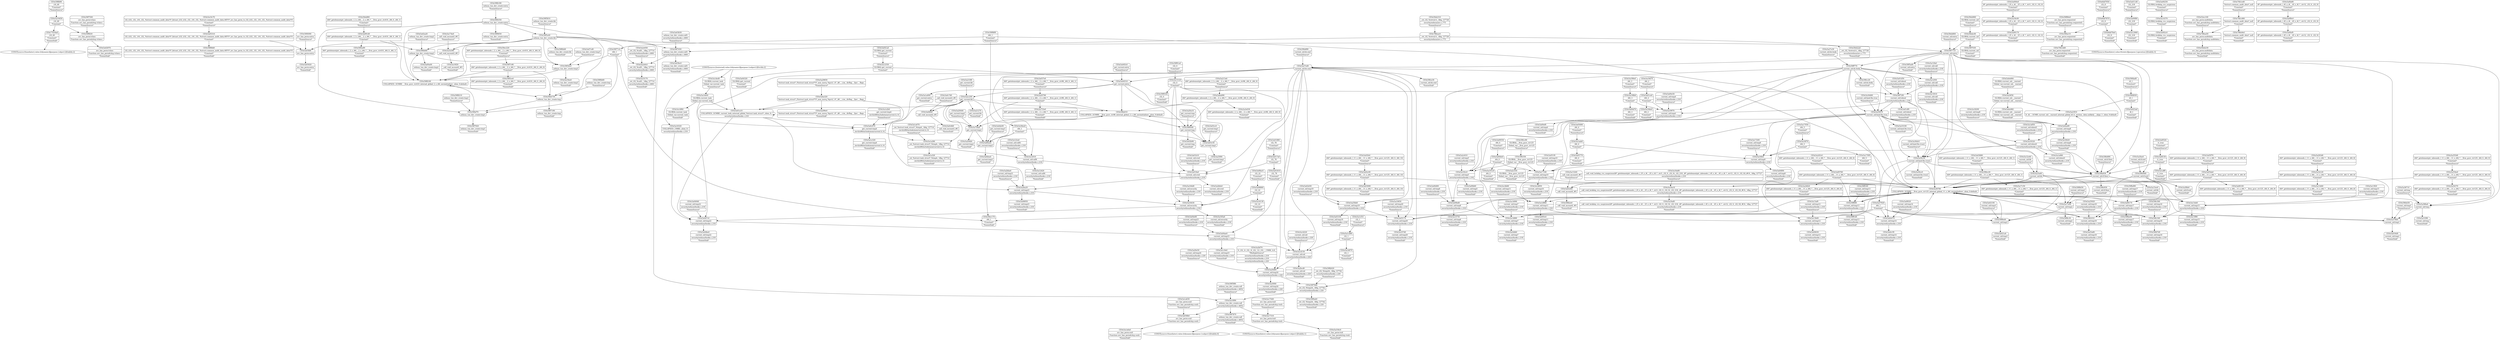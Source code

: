 digraph {
	CE0x5a02970 [shape=record,shape=Mrecord,label="{CE0x5a02970|avc_has_perm:tclass|Function::avc_has_perm&Arg::tclass::|*SummSink*}"]
	"CONST[source:0(mediator),value:2(dynamic)][purpose:{object}][SnkIdx:2]"
	CE0x59fd930 [shape=record,shape=Mrecord,label="{CE0x59fd930|i8_1|*Constant*}"]
	CE0x5a1a630 [shape=record,shape=Mrecord,label="{CE0x5a1a630|avc_has_perm:ssid|Function::avc_has_perm&Arg::ssid::|*SummSource*}"]
	CE0x5a12f30 [shape=record,shape=Mrecord,label="{CE0x5a12f30|current_sid:call|security/selinux/hooks.c,218}"]
	CE0x5a16a10 [shape=record,shape=Mrecord,label="{CE0x5a16a10|_call_void_lockdep_rcu_suspicious(i8*_getelementptr_inbounds_(_25_x_i8_,_25_x_i8_*_.str3,_i32_0,_i32_0),_i32_218,_i8*_getelementptr_inbounds_(_45_x_i8_,_45_x_i8_*_.str12,_i32_0,_i32_0))_#10,_!dbg_!27727|security/selinux/hooks.c,218}"]
	CE0x5a21270 [shape=record,shape=Mrecord,label="{CE0x5a21270|get_current:bb|*SummSink*}"]
	CE0x59fdd40 [shape=record,shape=Mrecord,label="{CE0x59fdd40|selinux_tun_dev_create:tmp2}"]
	CE0x5a13f20 [shape=record,shape=Mrecord,label="{CE0x5a13f20|current_sid:tmp15|security/selinux/hooks.c,218|*SummSource*}"]
	CE0x5a12550 [shape=record,shape=Mrecord,label="{CE0x5a12550|GLOBAL:get_current|*Constant*}"]
	CE0x5a13f90 [shape=record,shape=Mrecord,label="{CE0x5a13f90|current_sid:tmp15|security/selinux/hooks.c,218|*SummSink*}"]
	CE0x59f77c0 [shape=record,shape=Mrecord,label="{CE0x59f77c0|i64_1|*Constant*}"]
	CE0x5a14990 [shape=record,shape=Mrecord,label="{CE0x5a14990|current_sid:tmp7|security/selinux/hooks.c,218|*SummSource*}"]
	CE0x5a08860 [shape=record,shape=Mrecord,label="{CE0x5a08860|i32_22|*Constant*}"]
	CE0x5a17440 [shape=record,shape=Mrecord,label="{CE0x5a17440|avc_has_perm:tsid|Function::avc_has_perm&Arg::tsid::|*SummSource*}"]
	CE0x5a03fd0 [shape=record,shape=Mrecord,label="{CE0x5a03fd0|avc_has_perm:entry}"]
	CE0x59fe9d0 [shape=record,shape=Mrecord,label="{CE0x59fe9d0|current_sid:if.end}"]
	CE0x5a293d0 [shape=record,shape=Mrecord,label="{CE0x5a293d0|i64*_getelementptr_inbounds_(_11_x_i64_,_11_x_i64_*___llvm_gcov_ctr125,_i64_0,_i64_8)|*Constant*|*SummSource*}"]
	CE0x5a2fae0 [shape=record,shape=Mrecord,label="{CE0x5a2fae0|current_sid:if.end|*SummSource*}"]
	CE0x5a12fa0 [shape=record,shape=Mrecord,label="{CE0x5a12fa0|current_sid:call|security/selinux/hooks.c,218|*SummSource*}"]
	CE0x5a000e0 [shape=record,shape=Mrecord,label="{CE0x5a000e0|i8*_getelementptr_inbounds_(_25_x_i8_,_25_x_i8_*_.str3,_i32_0,_i32_0)|*Constant*|*SummSource*}"]
	CE0x5a034d0 [shape=record,shape=Mrecord,label="{CE0x5a034d0|current_sid:tmp1|*SummSink*}"]
	CE0x5a0c7d0 [shape=record,shape=Mrecord,label="{CE0x5a0c7d0|_call_void_mcount()_#3|*SummSource*}"]
	CE0x6dd7950 [shape=record,shape=Mrecord,label="{CE0x6dd7950|i32_8|*Constant*|*SummSource*}"]
	CE0x5a12e40 [shape=record,shape=Mrecord,label="{CE0x5a12e40|current_sid:bb|*SummSource*}"]
	CE0x5a17190 [shape=record,shape=Mrecord,label="{CE0x5a17190|current_sid:tmp10|security/selinux/hooks.c,218}"]
	CE0x5a2bcd0 [shape=record,shape=Mrecord,label="{CE0x5a2bcd0|current_sid:sid|security/selinux/hooks.c,220|*SummSink*}"]
	CE0x5a204b0 [shape=record,shape=Mrecord,label="{CE0x5a204b0|get_current:tmp2|*SummSink*}"]
	CE0x77b34a0 [shape=record,shape=Mrecord,label="{CE0x77b34a0|i16_49|*Constant*|*SummSink*}"]
	CE0x5a1cd90 [shape=record,shape=Mrecord,label="{CE0x5a1cd90|i32_1|*Constant*}"]
	CE0x5a005c0 [shape=record,shape=Mrecord,label="{CE0x5a005c0|current_sid:tmp11|security/selinux/hooks.c,218|*SummSink*}"]
	CE0x59ebc00 [shape=record,shape=Mrecord,label="{CE0x59ebc00|GLOBAL:current_sid|*Constant*}"]
	CE0x59fe890 [shape=record,shape=Mrecord,label="{CE0x59fe890|current_sid:if.then|*SummSource*}"]
	CE0x5a58ee0 [shape=record,shape=Mrecord,label="{CE0x5a58ee0|i64_1|*Constant*}"]
	CE0x5a20d60 [shape=record,shape=Mrecord,label="{CE0x5a20d60|current_sid:tmp24|security/selinux/hooks.c,220}"]
	CE0x5a213a0 [shape=record,shape=Mrecord,label="{CE0x5a213a0|i64*_getelementptr_inbounds_(_2_x_i64_,_2_x_i64_*___llvm_gcov_ctr98,_i64_0,_i64_0)|*Constant*|*SummSource*}"]
	CE0x5a2e930 [shape=record,shape=Mrecord,label="{CE0x5a2e930|_ret_i32_%call1,_!dbg_!27714|security/selinux/hooks.c,4661|*SummSource*}"]
	CE0x5a199e0 [shape=record,shape=Mrecord,label="{CE0x5a199e0|i64_3|*Constant*|*SummSource*}"]
	CE0x59ebf60 [shape=record,shape=Mrecord,label="{CE0x59ebf60|i64*_getelementptr_inbounds_(_2_x_i64_,_2_x_i64_*___llvm_gcov_ctr410,_i64_0,_i64_1)|*Constant*|*SummSource*}"]
	CE0x5a13120 [shape=record,shape=Mrecord,label="{CE0x5a13120|i32_0|*Constant*}"]
	CE0x59f7920 [shape=record,shape=Mrecord,label="{CE0x59f7920|selinux_tun_dev_create:tmp1|*SummSink*}"]
	CE0x59f8eb0 [shape=record,shape=Mrecord,label="{CE0x59f8eb0|current_sid:tmp3}"]
	CE0x59fa010 [shape=record,shape=Mrecord,label="{CE0x59fa010|COLLAPSED:_GCMRE___llvm_gcov_ctr98_internal_global_2_x_i64_zeroinitializer:_elem_0:default:}"]
	CE0x5a1df60 [shape=record,shape=Mrecord,label="{CE0x5a1df60|GLOBAL:current_task|Global_var:current_task|*SummSink*}"]
	CE0x5a00bd0 [shape=record,shape=Mrecord,label="{CE0x5a00bd0|current_sid:tmp6|security/selinux/hooks.c,218}"]
	CE0x59eb2a0 [shape=record,shape=Mrecord,label="{CE0x59eb2a0|_ret_i32_%retval.0,_!dbg_!27728|security/selinux/avc.c,775|*SummSink*}"]
	CE0x5a10450 [shape=record,shape=Mrecord,label="{CE0x5a10450|i16_49|*Constant*}"]
	CE0x59fdad0 [shape=record,shape=Mrecord,label="{CE0x59fdad0|i8_1|*Constant*|*SummSource*}"]
	CE0x5a05f70 [shape=record,shape=Mrecord,label="{CE0x5a05f70|i64*_getelementptr_inbounds_(_11_x_i64_,_11_x_i64_*___llvm_gcov_ctr125,_i64_0,_i64_9)|*Constant*|*SummSource*}"]
	CE0x5a1a850 [shape=record,shape=Mrecord,label="{CE0x5a1a850|current_sid:tobool1|security/selinux/hooks.c,218|*SummSource*}"]
	CE0x5a19ee0 [shape=record,shape=Mrecord,label="{CE0x5a19ee0|selinux_tun_dev_create:tmp3|*SummSink*}"]
	CE0x5a16430 [shape=record,shape=Mrecord,label="{CE0x5a16430|current_sid:security|security/selinux/hooks.c,218}"]
	CE0x5a15ee0 [shape=record,shape=Mrecord,label="{CE0x5a15ee0|current_sid:bb|*SummSink*}"]
	CE0x5a3e030 [shape=record,shape=Mrecord,label="{CE0x5a3e030|i64*_getelementptr_inbounds_(_2_x_i64_,_2_x_i64_*___llvm_gcov_ctr98,_i64_0,_i64_0)|*Constant*|*SummSink*}"]
	CE0x5a20440 [shape=record,shape=Mrecord,label="{CE0x5a20440|get_current:tmp2|*SummSource*}"]
	CE0x5a0df40 [shape=record,shape=Mrecord,label="{CE0x5a0df40|_call_void_mcount()_#3}"]
	CE0x59f5ad0 [shape=record,shape=Mrecord,label="{CE0x59f5ad0|current_sid:entry|*SummSink*}"]
	CE0x59fbe00 [shape=record,shape=Mrecord,label="{CE0x59fbe00|current_sid:tmp17|security/selinux/hooks.c,218|*SummSink*}"]
	CE0x5a04ae0 [shape=record,shape=Mrecord,label="{CE0x5a04ae0|current_sid:tmp23|security/selinux/hooks.c,218}"]
	CE0x59f7710 [shape=record,shape=Mrecord,label="{CE0x59f7710|current_sid:entry}"]
	CE0x5a20f40 [shape=record,shape=Mrecord,label="{CE0x5a20f40|current_sid:tmp24|security/selinux/hooks.c,220|*SummSink*}"]
	CE0x59ff770 [shape=record,shape=Mrecord,label="{CE0x59ff770|current_sid:do.body}"]
	CE0x5a25bb0 [shape=record,shape=Mrecord,label="{CE0x5a25bb0|current_sid:tmp19|security/selinux/hooks.c,218}"]
	CE0x59f5e40 [shape=record,shape=Mrecord,label="{CE0x59f5e40|selinux_tun_dev_create:bb}"]
	CE0x59f9320 [shape=record,shape=Mrecord,label="{CE0x59f9320|i32_0|*Constant*|*SummSink*}"]
	CE0x59f79d0 [shape=record,shape=Mrecord,label="{CE0x59f79d0|_ret_i32_%tmp24,_!dbg_!27742|security/selinux/hooks.c,220}"]
	CE0x5a1a320 [shape=record,shape=Mrecord,label="{CE0x5a1a320|_ret_%struct.task_struct*_%tmp4,_!dbg_!27714|./arch/x86/include/asm/current.h,14|*SummSink*}"]
	CE0x5a1a070 [shape=record,shape=Mrecord,label="{CE0x5a1a070|_ret_%struct.task_struct*_%tmp4,_!dbg_!27714|./arch/x86/include/asm/current.h,14|*SummSource*}"]
	CE0x5a17e00 [shape=record,shape=Mrecord,label="{CE0x5a17e00|current_sid:tmp2}"]
	CE0x5a49a20 [shape=record,shape=Mrecord,label="{CE0x5a49a20|get_current:tmp3}"]
	CE0x5a2c610 [shape=record,shape=Mrecord,label="{CE0x5a2c610|current_sid:tmp5|security/selinux/hooks.c,218|*SummSource*}"]
	CE0x5a25a80 [shape=record,shape=Mrecord,label="{CE0x5a25a80|current_sid:tmp18|security/selinux/hooks.c,218|*SummSink*}"]
	CE0x5a12960 [shape=record,shape=Mrecord,label="{CE0x5a12960|i32_218|*Constant*|*SummSink*}"]
	CE0x5a16fe0 [shape=record,shape=Mrecord,label="{CE0x5a16fe0|current_sid:tmp9|security/selinux/hooks.c,218}"]
	CE0x59fae10 [shape=record,shape=Mrecord,label="{CE0x59fae10|avc_has_perm:requested|Function::avc_has_perm&Arg::requested::}"]
	CE0x59fd7d0 [shape=record,shape=Mrecord,label="{CE0x59fd7d0|current_sid:tmp16|security/selinux/hooks.c,218|*SummSink*}"]
	CE0x5a03680 [shape=record,shape=Mrecord,label="{CE0x5a03680|i64*_getelementptr_inbounds_(_11_x_i64_,_11_x_i64_*___llvm_gcov_ctr125,_i64_0,_i64_1)|*Constant*|*SummSource*}"]
	CE0x5a0f320 [shape=record,shape=Mrecord,label="{CE0x5a0f320|i1_true|*Constant*|*SummSource*}"]
	CE0x5a08ac0 [shape=record,shape=Mrecord,label="{CE0x5a08ac0|i32_22|*Constant*|*SummSource*}"]
	CE0x5a2bba0 [shape=record,shape=Mrecord,label="{CE0x5a2bba0|current_sid:tmp21|security/selinux/hooks.c,218|*SummSource*}"]
	CE0x59ff0f0 [shape=record,shape=Mrecord,label="{CE0x59ff0f0|current_sid:tmp13|security/selinux/hooks.c,218}"]
	CE0x5a366a0 [shape=record,shape=Mrecord,label="{CE0x5a366a0|current_sid:tmp}"]
	CE0x5a1c9e0 [shape=record,shape=Mrecord,label="{CE0x5a1c9e0|current_sid:tmp23|security/selinux/hooks.c,218|*SummSink*}"]
	CE0x59feb50 [shape=record,shape=Mrecord,label="{CE0x59feb50|current_sid:tmp1|*SummSource*}"]
	CE0x5a24820 [shape=record,shape=Mrecord,label="{CE0x5a24820|i64*_getelementptr_inbounds_(_11_x_i64_,_11_x_i64_*___llvm_gcov_ctr125,_i64_0,_i64_6)|*Constant*|*SummSink*}"]
	CE0x5a02d30 [shape=record,shape=Mrecord,label="{CE0x5a02d30|current_sid:tmp19|security/selinux/hooks.c,218|*SummSource*}"]
	CE0x59fc560 [shape=record,shape=Mrecord,label="{CE0x59fc560|current_sid:tmp16|security/selinux/hooks.c,218|*SummSource*}"]
	CE0x5a354e0 [shape=record,shape=Mrecord,label="{CE0x5a354e0|i64*_getelementptr_inbounds_(_11_x_i64_,_11_x_i64_*___llvm_gcov_ctr125,_i64_0,_i64_0)|*Constant*}"]
	CE0x5a16af0 [shape=record,shape=Mrecord,label="{CE0x5a16af0|_call_void_lockdep_rcu_suspicious(i8*_getelementptr_inbounds_(_25_x_i8_,_25_x_i8_*_.str3,_i32_0,_i32_0),_i32_218,_i8*_getelementptr_inbounds_(_45_x_i8_,_45_x_i8_*_.str12,_i32_0,_i32_0))_#10,_!dbg_!27727|security/selinux/hooks.c,218|*SummSink*}"]
	CE0x5a198b0 [shape=record,shape=Mrecord,label="{CE0x5a198b0|i64_3|*Constant*}"]
	CE0x59ec170 [shape=record,shape=Mrecord,label="{CE0x59ec170|i64_1|*Constant*|*SummSink*}"]
	CE0x5a03170 [shape=record,shape=Mrecord,label="{CE0x5a03170|current_sid:tmp20|security/selinux/hooks.c,218}"]
	CE0x59f7500 [shape=record,shape=Mrecord,label="{CE0x59f7500|avc_has_perm:tclass|Function::avc_has_perm&Arg::tclass::|*SummSource*}"]
	CE0x5a10f90 [shape=record,shape=Mrecord,label="{CE0x5a10f90|selinux_tun_dev_create:call|security/selinux/hooks.c,4652}"]
	CE0x59f9c60 [shape=record,shape=Mrecord,label="{CE0x59f9c60|get_current:tmp}"]
	CE0x5a1e2b0 [shape=record,shape=Mrecord,label="{CE0x5a1e2b0|get_current:tmp4|./arch/x86/include/asm/current.h,14|*SummSource*}"]
	CE0x5a00a00 [shape=record,shape=Mrecord,label="{CE0x5a00a00|selinux_tun_dev_create:tmp2|*SummSink*}"]
	CE0x5a13010 [shape=record,shape=Mrecord,label="{CE0x5a13010|current_sid:call|security/selinux/hooks.c,218|*SummSink*}"]
	CE0x59fa930 [shape=record,shape=Mrecord,label="{CE0x59fa930|current_sid:if.then}"]
	CE0x5a03c50 [shape=record,shape=Mrecord,label="{CE0x5a03c50|get_current:tmp1}"]
	CE0x5a01d50 [shape=record,shape=Mrecord,label="{CE0x5a01d50|current_sid:tobool|security/selinux/hooks.c,218|*SummSource*}"]
	CE0x5a01880 [shape=record,shape=Mrecord,label="{CE0x5a01880|i32_78|*Constant*|*SummSource*}"]
	CE0x5a1d220 [shape=record,shape=Mrecord,label="{CE0x5a1d220|current_sid:sid|security/selinux/hooks.c,220|*SummSource*}"]
	CE0x5a23a40 [shape=record,shape=Mrecord,label="{CE0x5a23a40|current_sid:bb}"]
	CE0x6dd78e0 [shape=record,shape=Mrecord,label="{CE0x6dd78e0|i32_8|*Constant*|*SummSink*}"]
	CE0x5a00e50 [shape=record,shape=Mrecord,label="{CE0x5a00e50|current_sid:tmp4|security/selinux/hooks.c,218|*SummSource*}"]
	CE0x5a04510 [shape=record,shape=Mrecord,label="{CE0x5a04510|get_current:entry}"]
	CE0x5a192c0 [shape=record,shape=Mrecord,label="{CE0x5a192c0|current_sid:tmp5|security/selinux/hooks.c,218}"]
	CE0x5a6a690 [shape=record,shape=Mrecord,label="{CE0x5a6a690|i64*_getelementptr_inbounds_(_2_x_i64_,_2_x_i64_*___llvm_gcov_ctr98,_i64_0,_i64_0)|*Constant*}"]
	CE0x5a06170 [shape=record,shape=Mrecord,label="{CE0x5a06170|current_sid:tmp17|security/selinux/hooks.c,218}"]
	CE0x5a02fe0 [shape=record,shape=Mrecord,label="{CE0x5a02fe0|i64*_getelementptr_inbounds_(_11_x_i64_,_11_x_i64_*___llvm_gcov_ctr125,_i64_0,_i64_10)|*Constant*|*SummSource*}"]
	CE0x5a18200 [shape=record,shape=Mrecord,label="{CE0x5a18200|current_sid:tmp8|security/selinux/hooks.c,218|*SummSource*}"]
	CE0x5a24f30 [shape=record,shape=Mrecord,label="{CE0x5a24f30|GLOBAL:current_sid.__warned|Global_var:current_sid.__warned}"]
	CE0x5a0e800 [shape=record,shape=Mrecord,label="{CE0x5a0e800|GLOBAL:current_sid.__warned|Global_var:current_sid.__warned|*SummSource*}"]
	CE0x5a05920 [shape=record,shape=Mrecord,label="{CE0x5a05920|avc_has_perm:entry|*SummSink*}"]
	"CONST[source:0(mediator),value:0(static)][purpose:{operation}][SnkIdx:3]"
	CE0x5a16a80 [shape=record,shape=Mrecord,label="{CE0x5a16a80|_call_void_lockdep_rcu_suspicious(i8*_getelementptr_inbounds_(_25_x_i8_,_25_x_i8_*_.str3,_i32_0,_i32_0),_i32_218,_i8*_getelementptr_inbounds_(_45_x_i8_,_45_x_i8_*_.str12,_i32_0,_i32_0))_#10,_!dbg_!27727|security/selinux/hooks.c,218|*SummSource*}"]
	CE0x5a23f10 [shape=record,shape=Mrecord,label="{CE0x5a23f10|0:_i8,_:_GCMR_current_sid.__warned_internal_global_i8_0,_section_.data.unlikely_,_align_1:_elem_0:default:}"]
	CE0x59f6b60 [shape=record,shape=Mrecord,label="{CE0x59f6b60|selinux_tun_dev_create:tmp|*SummSource*}"]
	CE0x59f5f80 [shape=record,shape=Mrecord,label="{CE0x59f5f80|selinux_tun_dev_create:call|security/selinux/hooks.c,4652|*SummSource*}"]
	CE0x5a17050 [shape=record,shape=Mrecord,label="{CE0x5a17050|i64_5|*Constant*|*SummSource*}"]
	CE0x5a122a0 [shape=record,shape=Mrecord,label="{CE0x5a122a0|current_sid:call4|security/selinux/hooks.c,218|*SummSource*}"]
	CE0x5a04f00 [shape=record,shape=Mrecord,label="{CE0x5a04f00|current_sid:tmp9|security/selinux/hooks.c,218|*SummSink*}"]
	CE0x5a01ce0 [shape=record,shape=Mrecord,label="{CE0x5a01ce0|i64_2|*Constant*}"]
	CE0x5a037e0 [shape=record,shape=Mrecord,label="{CE0x5a037e0|i64*_getelementptr_inbounds_(_2_x_i64_,_2_x_i64_*___llvm_gcov_ctr98,_i64_0,_i64_1)|*Constant*|*SummSource*}"]
	CE0x5a1e320 [shape=record,shape=Mrecord,label="{CE0x5a1e320|get_current:tmp4|./arch/x86/include/asm/current.h,14|*SummSink*}"]
	CE0x5a04940 [shape=record,shape=Mrecord,label="{CE0x5a04940|current_sid:tmp22|security/selinux/hooks.c,218|*SummSource*}"]
	CE0x5a1aff0 [shape=record,shape=Mrecord,label="{CE0x5a1aff0|i1_true|*Constant*|*SummSink*}"]
	CE0x59fb180 [shape=record,shape=Mrecord,label="{CE0x59fb180|selinux_tun_dev_create:entry|*SummSource*}"]
	CE0x5a36780 [shape=record,shape=Mrecord,label="{CE0x5a36780|COLLAPSED:_GCMRE___llvm_gcov_ctr125_internal_global_11_x_i64_zeroinitializer:_elem_0:default:}"]
	"CONST[source:0(mediator),value:2(dynamic)][purpose:{object}][SnkIdx:1]"
	CE0x5a0f150 [shape=record,shape=Mrecord,label="{CE0x5a0f150|i1_true|*Constant*}"]
	CE0x59f8c30 [shape=record,shape=Mrecord,label="{CE0x59f8c30|current_sid:tmp2|*SummSink*}"]
	CE0x5a14370 [shape=record,shape=Mrecord,label="{CE0x5a14370|GLOBAL:lockdep_rcu_suspicious|*Constant*}"]
	CE0x5a002c0 [shape=record,shape=Mrecord,label="{CE0x5a002c0|GLOBAL:lockdep_rcu_suspicious|*Constant*|*SummSink*}"]
	CE0x5a00f80 [shape=record,shape=Mrecord,label="{CE0x5a00f80|i32_218|*Constant*}"]
	CE0x5a1d070 [shape=record,shape=Mrecord,label="{CE0x5a1d070|i32_1|*Constant*|*SummSink*}"]
	CE0x52ec100 [shape=record,shape=Mrecord,label="{CE0x52ec100|avc_has_perm:auditdata|Function::avc_has_perm&Arg::auditdata::|*SummSource*}"]
	CE0x5a058b0 [shape=record,shape=Mrecord,label="{CE0x5a058b0|avc_has_perm:ssid|Function::avc_has_perm&Arg::ssid::}"]
	CE0x5a05770 [shape=record,shape=Mrecord,label="{CE0x5a05770|i64_4|*Constant*|*SummSink*}"]
	CE0x5a1aab0 [shape=record,shape=Mrecord,label="{CE0x5a1aab0|i64_4|*Constant*}"]
	CE0x59f4350 [shape=record,shape=Mrecord,label="{CE0x59f4350|selinux_tun_dev_create:entry}"]
	CE0x5a1d850 [shape=record,shape=Mrecord,label="{CE0x5a1d850|current_sid:tmp10|security/selinux/hooks.c,218|*SummSink*}"]
	CE0x5a01a10 [shape=record,shape=Mrecord,label="{CE0x5a01a10|COLLAPSED:_GCMRE_current_task_external_global_%struct.task_struct*:_elem_0::|security/selinux/hooks.c,218}"]
	CE0x59f8210 [shape=record,shape=Mrecord,label="{CE0x59f8210|selinux_tun_dev_create:tmp1|*SummSource*}"]
	CE0x5a05da0 [shape=record,shape=Mrecord,label="{CE0x5a05da0|i64*_getelementptr_inbounds_(_11_x_i64_,_11_x_i64_*___llvm_gcov_ctr125,_i64_0,_i64_9)|*Constant*}"]
	CE0x5a14880 [shape=record,shape=Mrecord,label="{CE0x5a14880|current_sid:tmp7|security/selinux/hooks.c,218}"]
	CE0x5a00de0 [shape=record,shape=Mrecord,label="{CE0x5a00de0|i64_0|*Constant*}"]
	CE0x5a02a20 [shape=record,shape=Mrecord,label="{CE0x5a02a20|selinux_tun_dev_create:tmp2|*SummSource*}"]
	CE0x59f68d0 [shape=record,shape=Mrecord,label="{CE0x59f68d0|i32_(i32,_i32,_i16,_i32,_%struct.common_audit_data*)*_bitcast_(i32_(i32,_i32,_i16,_i32,_%struct.common_audit_data.495*)*_avc_has_perm_to_i32_(i32,_i32,_i16,_i32,_%struct.common_audit_data*)*)|*Constant*|*SummSink*}"]
	CE0x5a13240 [shape=record,shape=Mrecord,label="{CE0x5a13240|_call_void_mcount()_#3|*SummSource*}"]
	CE0x59fcc90 [shape=record,shape=Mrecord,label="{CE0x59fcc90|GLOBAL:__llvm_gcov_ctr125|Global_var:__llvm_gcov_ctr125|*SummSource*}"]
	CE0x5a210f0 [shape=record,shape=Mrecord,label="{CE0x5a210f0|get_current:bb|*SummSource*}"]
	CE0x59f8160 [shape=record,shape=Mrecord,label="{CE0x59f8160|COLLAPSED:_GCMRE___llvm_gcov_ctr410_internal_global_2_x_i64_zeroinitializer:_elem_0:default:}"]
	CE0x796eac0 [shape=record,shape=Mrecord,label="{CE0x796eac0|_ret_i32_%retval.0,_!dbg_!27728|security/selinux/avc.c,775}"]
	CE0x5a13af0 [shape=record,shape=Mrecord,label="{CE0x5a13af0|current_sid:tmp12|security/selinux/hooks.c,218|*SummSource*}"]
	CE0x5a191e0 [shape=record,shape=Mrecord,label="{CE0x5a191e0|i64_0|*Constant*|*SummSink*}"]
	CE0x5a33170 [shape=record,shape=Mrecord,label="{CE0x5a33170|_ret_i32_%call1,_!dbg_!27714|security/selinux/hooks.c,4661|*SummSink*}"]
	CE0x5a0de00 [shape=record,shape=Mrecord,label="{CE0x5a0de00|get_current:tmp3|*SummSource*}"]
	CE0x5a16130 [shape=record,shape=Mrecord,label="{CE0x5a16130|i32_22|*Constant*|*SummSink*}"]
	CE0x59fe930 [shape=record,shape=Mrecord,label="{CE0x59fe930|current_sid:if.then|*SummSink*}"]
	CE0x5a2c200 [shape=record,shape=Mrecord,label="{CE0x5a2c200|get_current:bb}"]
	CE0x59f7c90 [shape=record,shape=Mrecord,label="{CE0x59f7c90|i64*_getelementptr_inbounds_(_2_x_i64_,_2_x_i64_*___llvm_gcov_ctr410,_i64_0,_i64_0)|*Constant*}"]
	CE0x5a2b6e0 [shape=record,shape=Mrecord,label="{CE0x5a2b6e0|current_sid:cred|security/selinux/hooks.c,218|*SummSink*}"]
	CE0x5a0f9c0 [shape=record,shape=Mrecord,label="{CE0x5a0f9c0|i8*_getelementptr_inbounds_(_45_x_i8_,_45_x_i8_*_.str12,_i32_0,_i32_0)|*Constant*}"]
	CE0x5a35670 [shape=record,shape=Mrecord,label="{CE0x5a35670|current_sid:land.lhs.true}"]
	CE0x5a02260 [shape=record,shape=Mrecord,label="{CE0x5a02260|_call_void_mcount()_#3}"]
	CE0x70b1e40 [shape=record,shape=Mrecord,label="{CE0x70b1e40|%struct.common_audit_data*_null|*Constant*|*SummSource*}"]
	CE0x59ff1d0 [shape=record,shape=Mrecord,label="{CE0x59ff1d0|current_sid:tmp13|security/selinux/hooks.c,218|*SummSink*}"]
	CE0x70b1d60 [shape=record,shape=Mrecord,label="{CE0x70b1d60|%struct.common_audit_data*_null|*Constant*}"]
	CE0x5a1a980 [shape=record,shape=Mrecord,label="{CE0x5a1a980|current_sid:tobool1|security/selinux/hooks.c,218|*SummSink*}"]
	CE0x5a1db80 [shape=record,shape=Mrecord,label="{CE0x5a1db80|current_sid:tmp11|security/selinux/hooks.c,218|*SummSource*}"]
	CE0x5a25920 [shape=record,shape=Mrecord,label="{CE0x5a25920|current_sid:tmp18|security/selinux/hooks.c,218|*SummSource*}"]
	CE0x5a174e0 [shape=record,shape=Mrecord,label="{CE0x5a174e0|_call_void_mcount()_#3|*SummSource*}"]
	CE0x5a30cc0 [shape=record,shape=Mrecord,label="{CE0x5a30cc0|current_sid:land.lhs.true2|*SummSink*}"]
	CE0x5a2ba20 [shape=record,shape=Mrecord,label="{CE0x5a2ba20|current_sid:tmp21|security/selinux/hooks.c,218}"]
	CE0x59f2a90 [shape=record,shape=Mrecord,label="{CE0x59f2a90|i64*_getelementptr_inbounds_(_2_x_i64_,_2_x_i64_*___llvm_gcov_ctr410,_i64_0,_i64_1)|*Constant*|*SummSink*}"]
	CE0x5a1de00 [shape=record,shape=Mrecord,label="{CE0x5a1de00|GLOBAL:current_task|Global_var:current_task}"]
	CE0x5a10f20 [shape=record,shape=Mrecord,label="{CE0x5a10f20|_call_void_mcount()_#3|*SummSink*}"]
	CE0x5a17c50 [shape=record,shape=Mrecord,label="{CE0x5a17c50|i64*_getelementptr_inbounds_(_11_x_i64_,_11_x_i64_*___llvm_gcov_ctr125,_i64_0,_i64_1)|*Constant*|*SummSink*}"]
	CE0x5a33100 [shape=record,shape=Mrecord,label="{CE0x5a33100|current_sid:land.lhs.true|*SummSink*}"]
	CE0x5a1cf10 [shape=record,shape=Mrecord,label="{CE0x5a1cf10|i32_1|*Constant*|*SummSource*}"]
	CE0x59f88f0 [shape=record,shape=Mrecord,label="{CE0x59f88f0|i64_1|*Constant*|*SummSource*}"]
	CE0x5a18c00 [shape=record,shape=Mrecord,label="{CE0x5a18c00|i8*_getelementptr_inbounds_(_25_x_i8_,_25_x_i8_*_.str3,_i32_0,_i32_0)|*Constant*}"]
	CE0x5a34370 [shape=record,shape=Mrecord,label="{CE0x5a34370|i64*_getelementptr_inbounds_(_11_x_i64_,_11_x_i64_*___llvm_gcov_ctr125,_i64_0,_i64_0)|*Constant*|*SummSink*}"]
	CE0x5a25f00 [shape=record,shape=Mrecord,label="{CE0x5a25f00|get_current:tmp1|*SummSink*}"]
	CE0x5a14750 [shape=record,shape=Mrecord,label="{CE0x5a14750|current_sid:tmp6|security/selinux/hooks.c,218|*SummSink*}"]
	CE0x5a24db0 [shape=record,shape=Mrecord,label="{CE0x5a24db0|current_sid:tmp7|security/selinux/hooks.c,218|*SummSink*}"]
	CE0x5a0fa80 [shape=record,shape=Mrecord,label="{CE0x5a0fa80|i8*_getelementptr_inbounds_(_45_x_i8_,_45_x_i8_*_.str12,_i32_0,_i32_0)|*Constant*|*SummSource*}"]
	CE0x5a00b60 [shape=record,shape=Mrecord,label="{CE0x5a00b60|current_sid:tmp5|security/selinux/hooks.c,218|*SummSink*}"]
	CE0x5a07cd0 [shape=record,shape=Mrecord,label="{CE0x5a07cd0|selinux_tun_dev_create:tmp3|*SummSource*}"]
	CE0x5a1a6a0 [shape=record,shape=Mrecord,label="{CE0x5a1a6a0|avc_has_perm:ssid|Function::avc_has_perm&Arg::ssid::|*SummSink*}"]
	CE0x5a19de0 [shape=record,shape=Mrecord,label="{CE0x5a19de0|i64_2|*Constant*|*SummSink*}"]
	CE0x5a03cc0 [shape=record,shape=Mrecord,label="{CE0x5a03cc0|get_current:tmp1|*SummSource*}"]
	CE0x5a02b90 [shape=record,shape=Mrecord,label="{CE0x5a02b90|get_current:tmp|*SummSink*}"]
	CE0x5a30c50 [shape=record,shape=Mrecord,label="{CE0x5a30c50|current_sid:land.lhs.true2}"]
	CE0x70b1dd0 [shape=record,shape=Mrecord,label="{CE0x70b1dd0|avc_has_perm:requested|Function::avc_has_perm&Arg::requested::|*SummSink*}"]
	CE0x5a1d980 [shape=record,shape=Mrecord,label="{CE0x5a1d980|current_sid:tmp11|security/selinux/hooks.c,218}"]
	CE0x5a165a0 [shape=record,shape=Mrecord,label="{CE0x5a165a0|current_sid:security|security/selinux/hooks.c,218|*SummSink*}"]
	CE0x5a2fbb0 [shape=record,shape=Mrecord,label="{CE0x5a2fbb0|current_sid:if.end|*SummSink*}"]
	CE0x5a00ef0 [shape=record,shape=Mrecord,label="{CE0x5a00ef0|current_sid:tmp4|security/selinux/hooks.c,218|*SummSink*}"]
	CE0x5a1d150 [shape=record,shape=Mrecord,label="{CE0x5a1d150|current_sid:sid|security/selinux/hooks.c,220}"]
	CE0x5a29650 [shape=record,shape=Mrecord,label="{CE0x5a29650|%struct.task_struct*_(%struct.task_struct**)*_asm_movq_%gs:$_1:P_,$0_,_r,im,_dirflag_,_fpsr_,_flags_|*SummSource*}"]
	CE0x5a0c8d0 [shape=record,shape=Mrecord,label="{CE0x5a0c8d0|_call_void_mcount()_#3|*SummSink*}"]
	CE0x5a164d0 [shape=record,shape=Mrecord,label="{CE0x5a164d0|current_sid:security|security/selinux/hooks.c,218|*SummSource*}"]
	CE0x59f7870 [shape=record,shape=Mrecord,label="{CE0x59f7870|selinux_tun_dev_create:call|security/selinux/hooks.c,4652|*SummSink*}"]
	CE0x59f5810 [shape=record,shape=Mrecord,label="{CE0x59f5810|selinux_tun_dev_create:bb|*SummSource*}"]
	CE0x5a03b50 [shape=record,shape=Mrecord,label="{CE0x5a03b50|selinux_tun_dev_create:call1|security/selinux/hooks.c,4661|*SummSource*}"]
	CE0x5a03100 [shape=record,shape=Mrecord,label="{CE0x5a03100|current_sid:tmp19|security/selinux/hooks.c,218|*SummSink*}"]
	CE0x59f7190 [shape=record,shape=Mrecord,label="{CE0x59f7190|selinux_tun_dev_create:tmp|*SummSink*}"]
	CE0x5a023a0 [shape=record,shape=Mrecord,label="{CE0x5a023a0|i8_1|*Constant*|*SummSink*}"]
	CE0x59fcf30 [shape=record,shape=Mrecord,label="{CE0x59fcf30|GLOBAL:__llvm_gcov_ctr125|Global_var:__llvm_gcov_ctr125}"]
	CE0x5a09550 [shape=record,shape=Mrecord,label="{CE0x5a09550|i64_0|*Constant*|*SummSource*}"]
	CE0x5a19d70 [shape=record,shape=Mrecord,label="{CE0x5a19d70|i64_2|*Constant*|*SummSource*}"]
	CE0x5a754a0 [shape=record,shape=Mrecord,label="{CE0x5a754a0|get_current:tmp2}"]
	CE0x59eb230 [shape=record,shape=Mrecord,label="{CE0x59eb230|avc_has_perm:auditdata|Function::avc_has_perm&Arg::auditdata::|*SummSink*}"]
	CE0x5a00d00 [shape=record,shape=Mrecord,label="{CE0x5a00d00|current_sid:tmp6|security/selinux/hooks.c,218|*SummSource*}"]
	CE0x5a753e0 [shape=record,shape=Mrecord,label="{CE0x5a753e0|i64*_getelementptr_inbounds_(_2_x_i64_,_2_x_i64_*___llvm_gcov_ctr98,_i64_0,_i64_1)|*Constant*|*SummSink*}"]
	CE0x5a02100 [shape=record,shape=Mrecord,label="{CE0x5a02100|current_sid:tmp3|*SummSource*}"]
	CE0x5a13eb0 [shape=record,shape=Mrecord,label="{CE0x5a13eb0|current_sid:tmp15|security/selinux/hooks.c,218}"]
	CE0x5a27e30 [shape=record,shape=Mrecord,label="{CE0x5a27e30|current_sid:do.body|*SummSource*}"]
	CE0x59fc340 [shape=record,shape=Mrecord,label="{CE0x59fc340|current_sid:tmp16|security/selinux/hooks.c,218}"]
	CE0x5a12010 [shape=record,shape=Mrecord,label="{CE0x5a12010|current_sid:call4|security/selinux/hooks.c,218}"]
	CE0x5a1b390 [shape=record,shape=Mrecord,label="{CE0x5a1b390|_call_void_mcount()_#3}"]
	CE0x5a12420 [shape=record,shape=Mrecord,label="{CE0x5a12420|current_sid:call4|security/selinux/hooks.c,218|*SummSink*}"]
	CE0x5a104c0 [shape=record,shape=Mrecord,label="{CE0x5a104c0|avc_has_perm:tsid|Function::avc_has_perm&Arg::tsid::|*SummSink*}"]
	CE0x59fb2e0 [shape=record,shape=Mrecord,label="{CE0x59fb2e0|_call_void_mcount()_#3|*SummSink*}"]
	CE0x5a19970 [shape=record,shape=Mrecord,label="{CE0x5a19970|current_sid:tmp4|security/selinux/hooks.c,218}"]
	CE0x5a2e8c0 [shape=record,shape=Mrecord,label="{CE0x5a2e8c0|_ret_i32_%call1,_!dbg_!27714|security/selinux/hooks.c,4661}"]
	CE0x59f91a0 [shape=record,shape=Mrecord,label="{CE0x59f91a0|i32_0|*Constant*|*SummSource*}"]
	CE0x5a13b60 [shape=record,shape=Mrecord,label="{CE0x5a13b60|current_sid:tmp12|security/selinux/hooks.c,218}"]
	CE0x5a1a000 [shape=record,shape=Mrecord,label="{CE0x5a1a000|get_current:entry|*SummSink*}"]
	CE0x5a20790 [shape=record,shape=Mrecord,label="{CE0x5a20790|i64*_getelementptr_inbounds_(_2_x_i64_,_2_x_i64_*___llvm_gcov_ctr98,_i64_0,_i64_1)|*Constant*}"]
	CE0x5a4a320 [shape=record,shape=Mrecord,label="{CE0x5a4a320|%struct.task_struct*_(%struct.task_struct**)*_asm_movq_%gs:$_1:P_,$0_,_r,im,_dirflag_,_fpsr_,_flags_}"]
	CE0x5a01df0 [shape=record,shape=Mrecord,label="{CE0x5a01df0|current_sid:tobool|security/selinux/hooks.c,218|*SummSink*}"]
	CE0x5a0f020 [shape=record,shape=Mrecord,label="{CE0x5a0f020|current_sid:tmp14|security/selinux/hooks.c,218|*SummSource*}"]
	CE0x59f86e0 [shape=record,shape=Mrecord,label="{CE0x59f86e0|avc_has_perm:requested|Function::avc_has_perm&Arg::requested::|*SummSource*}"]
	CE0x5a18320 [shape=record,shape=Mrecord,label="{CE0x5a18320|current_sid:tobool1|security/selinux/hooks.c,218}"]
	CE0x59fce30 [shape=record,shape=Mrecord,label="{CE0x59fce30|current_sid:do.end|*SummSink*}"]
	CE0x5a0ea90 [shape=record,shape=Mrecord,label="{CE0x5a0ea90|current_sid:tmp8|security/selinux/hooks.c,218}"]
	CE0x59f72f0 [shape=record,shape=Mrecord,label="{CE0x59f72f0|current_sid:tobool|security/selinux/hooks.c,218}"]
	CE0x5a01810 [shape=record,shape=Mrecord,label="{CE0x5a01810|i32_78|*Constant*|*SummSink*}"]
	CE0x59eb960 [shape=record,shape=Mrecord,label="{CE0x59eb960|GLOBAL:current_sid|*Constant*|*SummSource*}"]
	CE0x796ea50 [shape=record,shape=Mrecord,label="{CE0x796ea50|avc_has_perm:auditdata|Function::avc_has_perm&Arg::auditdata::}"]
	CE0x5a08950 [shape=record,shape=Mrecord,label="{CE0x5a08950|current_sid:tmp21|security/selinux/hooks.c,218|*SummSink*}"]
	CE0x59f7030 [shape=record,shape=Mrecord,label="{CE0x59f7030|GLOBAL:current_sid|*Constant*|*SummSink*}"]
	CE0x59f6650 [shape=record,shape=Mrecord,label="{CE0x59f6650|selinux_tun_dev_create:entry|*SummSink*}"]
	CE0x5a0e1f0 [shape=record,shape=Mrecord,label="{CE0x5a0e1f0|current_sid:tmp14|security/selinux/hooks.c,218|*SummSink*}"]
	CE0x5a2bf70 [shape=record,shape=Mrecord,label="{CE0x5a2bf70|0:_i32,_4:_i32,_8:_i32,_12:_i32,_:_CMRE_4,8_|*MultipleSource*|security/selinux/hooks.c,218|security/selinux/hooks.c,218|security/selinux/hooks.c,220}"]
	CE0x5a0dea0 [shape=record,shape=Mrecord,label="{CE0x5a0dea0|get_current:tmp3|*SummSink*}"]
	CE0x5a021a0 [shape=record,shape=Mrecord,label="{CE0x5a021a0|current_sid:tmp3|*SummSink*}"]
	CE0x5a1ded0 [shape=record,shape=Mrecord,label="{CE0x5a1ded0|GLOBAL:current_task|Global_var:current_task|*SummSource*}"]
	CE0x5a34460 [shape=record,shape=Mrecord,label="{CE0x5a34460|current_sid:land.lhs.true|*SummSource*}"]
	CE0x5a37920 [shape=record,shape=Mrecord,label="{CE0x5a37920|i64_1|*Constant*}"]
	CE0x5a16f70 [shape=record,shape=Mrecord,label="{CE0x5a16f70|i64_5|*Constant*}"]
	CE0x5a378b0 [shape=record,shape=Mrecord,label="{CE0x5a378b0|current_sid:tmp1}"]
	CE0x59eb800 [shape=record,shape=Mrecord,label="{CE0x59eb800|current_sid:entry|*SummSource*}"]
	CE0x5a17310 [shape=record,shape=Mrecord,label="{CE0x5a17310|avc_has_perm:tsid|Function::avc_has_perm&Arg::tsid::}"]
	CE0x59f8d30 [shape=record,shape=Mrecord,label="{CE0x59f8d30|current_sid:tmp2|*SummSource*}"]
	CE0x59f4090 [shape=record,shape=Mrecord,label="{CE0x59f4090|avc_has_perm:entry|*SummSource*}"]
	CE0x59fbd90 [shape=record,shape=Mrecord,label="{CE0x59fbd90|current_sid:tmp17|security/selinux/hooks.c,218|*SummSource*}"]
	CE0x5a00760 [shape=record,shape=Mrecord,label="{CE0x5a00760|i64*_getelementptr_inbounds_(_11_x_i64_,_11_x_i64_*___llvm_gcov_ctr125,_i64_0,_i64_6)|*Constant*}"]
	CE0x5a06100 [shape=record,shape=Mrecord,label="{CE0x5a06100|i64*_getelementptr_inbounds_(_11_x_i64_,_11_x_i64_*___llvm_gcov_ctr125,_i64_0,_i64_9)|*Constant*|*SummSink*}"]
	CE0x5a355d0 [shape=record,shape=Mrecord,label="{CE0x5a355d0|i64*_getelementptr_inbounds_(_11_x_i64_,_11_x_i64_*___llvm_gcov_ctr125,_i64_0,_i64_0)|*Constant*|*SummSource*}"]
	CE0x5a1b120 [shape=record,shape=Mrecord,label="{CE0x5a1b120|i64*_getelementptr_inbounds_(_11_x_i64_,_11_x_i64_*___llvm_gcov_ctr125,_i64_0,_i64_8)|*Constant*}"]
	CE0x5a27ed0 [shape=record,shape=Mrecord,label="{CE0x5a27ed0|current_sid:do.end}"]
	"CONST[source:2(external),value:2(dynamic)][purpose:{subject}][SrcIdx:2]"
	CE0x5a00d70 [shape=record,shape=Mrecord,label="{CE0x5a00d70|i64_3|*Constant*|*SummSink*}"]
	CE0x5a019a0 [shape=record,shape=Mrecord,label="{CE0x5a019a0|current_sid:cred|security/selinux/hooks.c,218}"]
	CE0x59eb750 [shape=record,shape=Mrecord,label="{CE0x59eb750|selinux_tun_dev_create:tmp}"]
	CE0x59fc010 [shape=record,shape=Mrecord,label="{CE0x59fc010|current_sid:tmp18|security/selinux/hooks.c,218}"]
	CE0x5a01b10 [shape=record,shape=Mrecord,label="{CE0x5a01b10|current_sid:cred|security/selinux/hooks.c,218|*SummSource*}"]
	CE0x5a045c0 [shape=record,shape=Mrecord,label="{CE0x5a045c0|get_current:entry|*SummSource*}"]
	CE0x5a051f0 [shape=record,shape=Mrecord,label="{CE0x5a051f0|current_sid:tmp10|security/selinux/hooks.c,218|*SummSource*}"]
	CE0x5a0e960 [shape=record,shape=Mrecord,label="{CE0x5a0e960|GLOBAL:current_sid.__warned|Global_var:current_sid.__warned|*SummSink*}"]
	CE0x5a245c0 [shape=record,shape=Mrecord,label="{CE0x5a245c0|i64*_getelementptr_inbounds_(_11_x_i64_,_11_x_i64_*___llvm_gcov_ctr125,_i64_0,_i64_6)|*Constant*|*SummSource*}"]
	CE0x5a10c70 [shape=record,shape=Mrecord,label="{CE0x5a10c70|i32_(i32,_i32,_i16,_i32,_%struct.common_audit_data*)*_bitcast_(i32_(i32,_i32,_i16,_i32,_%struct.common_audit_data.495*)*_avc_has_perm_to_i32_(i32,_i32,_i16,_i32,_%struct.common_audit_data*)*)|*Constant*|*SummSource*}"]
	CE0x5a10650 [shape=record,shape=Mrecord,label="{CE0x5a10650|current_sid:tmp20|security/selinux/hooks.c,218|*SummSource*}"]
	CE0x59f84d0 [shape=record,shape=Mrecord,label="{CE0x59f84d0|selinux_tun_dev_create:bb|*SummSink*}"]
	CE0x5a091d0 [shape=record,shape=Mrecord,label="{CE0x5a091d0|i64*_getelementptr_inbounds_(_2_x_i64_,_2_x_i64_*___llvm_gcov_ctr410,_i64_0,_i64_1)|*Constant*}"]
	CE0x5a05310 [shape=record,shape=Mrecord,label="{CE0x5a05310|i32_(i32,_i32,_i16,_i32,_%struct.common_audit_data*)*_bitcast_(i32_(i32,_i32,_i16,_i32,_%struct.common_audit_data.495*)*_avc_has_perm_to_i32_(i32,_i32,_i16,_i32,_%struct.common_audit_data*)*)|*Constant*}"]
	CE0x5a2c550 [shape=record,shape=Mrecord,label="{CE0x5a2c550|GLOBAL:__llvm_gcov_ctr125|Global_var:__llvm_gcov_ctr125|*SummSink*}"]
	CE0x59ffd20 [shape=record,shape=Mrecord,label="{CE0x59ffd20|avc_has_perm:tclass|Function::avc_has_perm&Arg::tclass::}"]
	CE0x5a17200 [shape=record,shape=Mrecord,label="{CE0x5a17200|current_sid:tmp9|security/selinux/hooks.c,218|*SummSource*}"]
	CE0x59fa890 [shape=record,shape=Mrecord,label="{CE0x59fa890|current_sid:do.end|*SummSource*}"]
	CE0x5a03090 [shape=record,shape=Mrecord,label="{CE0x5a03090|i64*_getelementptr_inbounds_(_11_x_i64_,_11_x_i64_*___llvm_gcov_ctr125,_i64_0,_i64_10)|*Constant*|*SummSink*}"]
	CE0x5a0faf0 [shape=record,shape=Mrecord,label="{CE0x5a0faf0|i8*_getelementptr_inbounds_(_45_x_i8_,_45_x_i8_*_.str12,_i32_0,_i32_0)|*Constant*|*SummSink*}"]
	CE0x59fb020 [shape=record,shape=Mrecord,label="{CE0x59fb020|_ret_i32_%tmp24,_!dbg_!27742|security/selinux/hooks.c,220|*SummSource*}"]
	CE0x59eb310 [shape=record,shape=Mrecord,label="{CE0x59eb310|_ret_i32_%retval.0,_!dbg_!27728|security/selinux/avc.c,775|*SummSource*}"]
	CE0x59faf70 [shape=record,shape=Mrecord,label="{CE0x59faf70|selinux_tun_dev_create:tmp1}"]
	CE0x5a00630 [shape=record,shape=Mrecord,label="{CE0x5a00630|current_sid:tmp12|security/selinux/hooks.c,218|*SummSink*}"]
	CE0x5a1a280 [shape=record,shape=Mrecord,label="{CE0x5a1a280|_ret_%struct.task_struct*_%tmp4,_!dbg_!27714|./arch/x86/include/asm/current.h,14}"]
	CE0x59ffd90 [shape=record,shape=Mrecord,label="{CE0x59ffd90|i16_49|*Constant*|*SummSource*}"]
	CE0x5a20a10 [shape=record,shape=Mrecord,label="{CE0x5a20a10|get_current:tmp|*SummSource*}"]
	CE0x59fec20 [shape=record,shape=Mrecord,label="{CE0x59fec20|i64*_getelementptr_inbounds_(_11_x_i64_,_11_x_i64_*___llvm_gcov_ctr125,_i64_0,_i64_1)|*Constant*}"]
	CE0x5a05690 [shape=record,shape=Mrecord,label="{CE0x5a05690|i64_4|*Constant*|*SummSource*}"]
	CE0x5a16320 [shape=record,shape=Mrecord,label="{CE0x5a16320|COLLAPSED:_CMRE:_elem_0::|security/selinux/hooks.c,218}"]
	CE0x59f3dc0 [shape=record,shape=Mrecord,label="{CE0x59f3dc0|selinux_tun_dev_create:tmp3}"]
	CE0x5a02c00 [shape=record,shape=Mrecord,label="{CE0x5a02c00|i64*_getelementptr_inbounds_(_11_x_i64_,_11_x_i64_*___llvm_gcov_ctr125,_i64_0,_i64_10)|*Constant*}"]
	CE0x6dd7870 [shape=record,shape=Mrecord,label="{CE0x6dd7870|i32_8|*Constant*}"]
	CE0x5a011d0 [shape=record,shape=Mrecord,label="{CE0x5a011d0|i32_218|*Constant*|*SummSource*}"]
	CE0x5a170f0 [shape=record,shape=Mrecord,label="{CE0x5a170f0|i64_5|*Constant*|*SummSink*}"]
	CE0x5a041a0 [shape=record,shape=Mrecord,label="{CE0x5a041a0|GLOBAL:get_current|*Constant*|*SummSource*}"]
	CE0x59fcc20 [shape=record,shape=Mrecord,label="{CE0x59fcc20|current_sid:do.body|*SummSink*}"]
	CE0x796e9e0 [shape=record,shape=Mrecord,label="{CE0x796e9e0|%struct.common_audit_data*_null|*Constant*|*SummSink*}"]
	CE0x5a0c970 [shape=record,shape=Mrecord,label="{CE0x5a0c970|get_current:tmp4|./arch/x86/include/asm/current.h,14}"]
	"CONST[source:0(mediator),value:2(dynamic)][purpose:{subject}][SnkIdx:0]"
	CE0x59ec220 [shape=record,shape=Mrecord,label="{CE0x59ec220|i64*_getelementptr_inbounds_(_2_x_i64_,_2_x_i64_*___llvm_gcov_ctr410,_i64_0,_i64_0)|*Constant*|*SummSource*}"]
	CE0x5a36710 [shape=record,shape=Mrecord,label="{CE0x5a36710|current_sid:tmp|*SummSource*}"]
	CE0x5a20e50 [shape=record,shape=Mrecord,label="{CE0x5a20e50|current_sid:tmp24|security/selinux/hooks.c,220|*SummSource*}"]
	CE0x5a04be0 [shape=record,shape=Mrecord,label="{CE0x5a04be0|current_sid:tmp22|security/selinux/hooks.c,218|*SummSink*}"]
	CE0x59f7450 [shape=record,shape=Mrecord,label="{CE0x59f7450|selinux_tun_dev_create:call1|security/selinux/hooks.c,4661}"]
	CE0x5a296e0 [shape=record,shape=Mrecord,label="{CE0x5a296e0|%struct.task_struct*_(%struct.task_struct**)*_asm_movq_%gs:$_1:P_,$0_,_r,im,_dirflag_,_fpsr_,_flags_|*SummSink*}"]
	CE0x59f6ab0 [shape=record,shape=Mrecord,label="{CE0x59f6ab0|_ret_i32_%tmp24,_!dbg_!27742|security/selinux/hooks.c,220|*SummSink*}"]
	CE0x5a047c0 [shape=record,shape=Mrecord,label="{CE0x5a047c0|current_sid:tmp22|security/selinux/hooks.c,218}"]
	CE0x5a13d40 [shape=record,shape=Mrecord,label="{CE0x5a13d40|i64*_getelementptr_inbounds_(_11_x_i64_,_11_x_i64_*___llvm_gcov_ctr125,_i64_0,_i64_8)|*Constant*|*SummSink*}"]
	CE0x5a30dc0 [shape=record,shape=Mrecord,label="{CE0x5a30dc0|current_sid:land.lhs.true2|*SummSource*}"]
	CE0x5a00250 [shape=record,shape=Mrecord,label="{CE0x5a00250|GLOBAL:lockdep_rcu_suspicious|*Constant*|*SummSource*}"]
	CE0x5a04e60 [shape=record,shape=Mrecord,label="{CE0x5a04e60|current_sid:tmp23|security/selinux/hooks.c,218|*SummSource*}"]
	CE0x5a0e070 [shape=record,shape=Mrecord,label="{CE0x5a0e070|current_sid:tmp14|security/selinux/hooks.c,218}"]
	CE0x5a107d0 [shape=record,shape=Mrecord,label="{CE0x5a107d0|current_sid:tmp20|security/selinux/hooks.c,218|*SummSink*}"]
	CE0x5a03bc0 [shape=record,shape=Mrecord,label="{CE0x5a03bc0|selinux_tun_dev_create:call1|security/selinux/hooks.c,4661|*SummSink*}"]
	CE0x5a00170 [shape=record,shape=Mrecord,label="{CE0x5a00170|i8*_getelementptr_inbounds_(_25_x_i8_,_25_x_i8_*_.str3,_i32_0,_i32_0)|*Constant*|*SummSink*}"]
	CE0x5a04320 [shape=record,shape=Mrecord,label="{CE0x5a04320|GLOBAL:get_current|*Constant*|*SummSink*}"]
	CE0x5a18420 [shape=record,shape=Mrecord,label="{CE0x5a18420|current_sid:tmp8|security/selinux/hooks.c,218|*SummSink*}"]
	CE0x59ff160 [shape=record,shape=Mrecord,label="{CE0x59ff160|current_sid:tmp13|security/selinux/hooks.c,218|*SummSource*}"]
	CE0x5a31f80 [shape=record,shape=Mrecord,label="{CE0x5a31f80|current_sid:tmp|*SummSink*}"]
	CE0x5a017a0 [shape=record,shape=Mrecord,label="{CE0x5a017a0|i32_78|*Constant*}"]
	CE0x59f5ce0 [shape=record,shape=Mrecord,label="{CE0x59f5ce0|i64*_getelementptr_inbounds_(_2_x_i64_,_2_x_i64_*___llvm_gcov_ctr410,_i64_0,_i64_0)|*Constant*|*SummSink*}"]
	CE0x59f72f0 -> CE0x5a30c50
	CE0x5a02c00 -> CE0x5a03090
	CE0x5a01a10 -> CE0x5a2ba20
	CE0x59f7710 -> CE0x59ff770
	CE0x5a08ac0 -> CE0x5a08860
	CE0x59f8eb0 -> CE0x5a36780
	CE0x59ffd20 -> CE0x5a02970
	CE0x5a25bb0 -> CE0x5a03100
	CE0x5a13120 -> CE0x5a16430
	CE0x59f91a0 -> CE0x5a13120
	CE0x5a019a0 -> CE0x5a2b6e0
	CE0x5a12fa0 -> CE0x5a12f30
	CE0x5a16a10 -> CE0x5a16af0
	CE0x5a49a20 -> CE0x5a0dea0
	CE0x5a23f10 -> CE0x5a0ea90
	CE0x5a091d0 -> CE0x59f2a90
	CE0x5a01ce0 -> CE0x5a19de0
	CE0x59ff160 -> CE0x59ff0f0
	CE0x5a0f020 -> CE0x5a0e070
	CE0x59f72f0 -> CE0x5a35670
	CE0x6dd7870 -> CE0x6dd78e0
	CE0x5a354e0 -> CE0x5a36780
	CE0x796eac0 -> CE0x59eb2a0
	CE0x5a35670 -> CE0x5a13b60
	CE0x5a2c200 -> CE0x5a0c970
	CE0x59f88f0 -> CE0x5a58ee0
	CE0x59eb310 -> CE0x796eac0
	CE0x59f77c0 -> CE0x59ec170
	CE0x5a091d0 -> CE0x59f8160
	CE0x5a13240 -> CE0x5a02260
	CE0x59f5e40 -> CE0x59f7710
	CE0x59fe9d0 -> CE0x5a06170
	CE0x59f4090 -> CE0x5a03fd0
	CE0x59fa930 -> CE0x5a23f10
	CE0x5a1de00 -> CE0x5a1df60
	CE0x59f8d30 -> CE0x5a17e00
	CE0x59f7c90 -> CE0x59f8160
	CE0x5a2c200 -> CE0x5a01a10
	CE0x59f4350 -> CE0x59faf70
	CE0x5a12010 -> CE0x5a12420
	CE0x5a047c0 -> CE0x5a04be0
	CE0x5a36780 -> CE0x5a25bb0
	CE0x5a1a280 -> CE0x5a12010
	CE0x5a00d00 -> CE0x5a00bd0
	CE0x59f3dc0 -> CE0x5a19ee0
	CE0x5a1db80 -> CE0x5a1d980
	CE0x59fa010 -> CE0x5a754a0
	CE0x59f7710 -> CE0x5a378b0
	CE0x59f5e40 -> CE0x5a2e8c0
	CE0x59f5e40 -> CE0x59f3dc0
	CE0x5a00de0 -> CE0x5a191e0
	CE0x5a13b60 -> CE0x5a00630
	CE0x59f7710 -> CE0x5a30c50
	CE0x59eb750 -> CE0x59f7190
	CE0x59fe890 -> CE0x59fa930
	CE0x5a1a280 -> CE0x5a1a320
	CE0x5a17190 -> CE0x5a1d850
	CE0x59ff770 -> CE0x59fa930
	CE0x5a08860 -> CE0x5a16430
	CE0x5a01a10 -> CE0x5a01a10
	CE0x5a10f90 -> CE0x59f7870
	CE0x5a27ed0 -> CE0x59fce30
	CE0x59fcf30 -> CE0x5a17190
	CE0x5a754a0 -> CE0x5a204b0
	CE0x5a03b50 -> CE0x59f7450
	CE0x59f5e40 -> CE0x59f8160
	CE0x59f5e40 -> CE0x59f84d0
	CE0x59f5e40 -> CE0x59f7450
	CE0x59f7c90 -> CE0x59eb750
	CE0x5a27ed0 -> CE0x5a04ae0
	CE0x5a0e800 -> CE0x5a24f30
	CE0x5a20e50 -> CE0x5a20d60
	CE0x5a19d70 -> CE0x5a01ce0
	CE0x5a0ea90 -> CE0x5a18320
	CE0x59f6b60 -> CE0x59eb750
	CE0x5a1d150 -> CE0x5a2bcd0
	CE0x5a13f20 -> CE0x5a13eb0
	CE0x5a192c0 -> CE0x5a00bd0
	CE0x5a058b0 -> CE0x5a1a6a0
	CE0x5a27ed0 -> CE0x5a20d60
	CE0x5a192c0 -> CE0x5a00b60
	CE0x5a25920 -> CE0x59fc010
	CE0x59ff770 -> CE0x5a00bd0
	CE0x59fc010 -> CE0x5a36780
	CE0x5a4a320 -> CE0x5a296e0
	CE0x59fe9d0 -> CE0x5a2fbb0
	CE0x5a17050 -> CE0x5a16f70
	CE0x5a354e0 -> CE0x5a34370
	CE0x59f7710 -> CE0x5a36780
	CE0x59ff770 -> CE0x5a14880
	CE0x59f7710 -> CE0x59f5ad0
	CE0x5a6a690 -> CE0x59fa010
	CE0x5a366a0 -> CE0x5a378b0
	CE0x5a03170 -> CE0x5a107d0
	CE0x59ff770 -> CE0x5a192c0
	CE0x5a16fe0 -> CE0x5a17190
	CE0x5a27e30 -> CE0x59ff770
	CE0x5a4a320 -> CE0x5a01a10
	CE0x5a35670 -> CE0x5a36780
	CE0x5a24f30 -> CE0x5a23f10
	CE0x5a03680 -> CE0x59fec20
	CE0x59fc010 -> CE0x5a25a80
	CE0x5a37920 -> CE0x59fc010
	CE0x59fe9d0 -> CE0x5a36780
	CE0x5a1cf10 -> CE0x5a1cd90
	CE0x5a20a10 -> CE0x59f9c60
	CE0x59f7500 -> CE0x59ffd20
	CE0x5a011d0 -> CE0x5a00f80
	CE0x5a04510 -> CE0x5a1a000
	CE0x5a20790 -> CE0x5a754a0
	CE0x59f7870 -> "CONST[source:0(mediator),value:2(dynamic)][purpose:{object}][SnkIdx:1]"
	CE0x59ff770 -> CE0x5a30c50
	CE0x5a0de00 -> CE0x5a49a20
	CE0x59f3dc0 -> CE0x59f8160
	CE0x5a4a320 -> CE0x5a0c970
	CE0x59fc340 -> CE0x5a36780
	CE0x5a6a690 -> CE0x5a3e030
	CE0x59fa930 -> CE0x59fe930
	CE0x5a10650 -> CE0x5a03170
	CE0x5a017a0 -> CE0x5a01810
	CE0x70b1d60 -> CE0x796ea50
	CE0x5a35670 -> CE0x5a0ea90
	CE0x5a27ed0 -> CE0x5a25bb0
	CE0x52ec100 -> CE0x796ea50
	CE0x5a04510 -> CE0x5a2c200
	CE0x5a20d60 -> CE0x59f79d0
	CE0x5a1de00 -> CE0x5a0c970
	CE0x5a20d60 -> CE0x5a20f40
	CE0x59faf70 -> CE0x59f7920
	CE0x5a27ed0 -> CE0x59f79d0
	CE0x59f4350 -> CE0x59f5e40
	CE0x5a35670 -> CE0x5a16fe0
	CE0x5a20790 -> CE0x59fa010
	CE0x59f8160 -> CE0x59eb750
	CE0x59f8210 -> CE0x59faf70
	CE0x5a045c0 -> CE0x5a04510
	CE0x5a12550 -> CE0x5a04320
	CE0x5a2bba0 -> CE0x5a2ba20
	CE0x59fd930 -> CE0x5a23f10
	CE0x5a37920 -> CE0x59f8eb0
	CE0x5a27ed0 -> CE0x5a1d150
	CE0x59fa010 -> CE0x59f9c60
	CE0x5a23a40 -> CE0x5a15ee0
	CE0x5a13eb0 -> CE0x5a13f90
	CE0x5a754a0 -> CE0x5a49a20
	CE0x59f7710 -> CE0x59fe9d0
	CE0x5a36780 -> CE0x5a1d980
	CE0x59fbd90 -> CE0x5a06170
	CE0x5a01b10 -> CE0x5a019a0
	CE0x59f5810 -> CE0x59f5e40
	CE0x5a16430 -> CE0x5a047c0
	CE0x5a00de0 -> CE0x5a192c0
	CE0x59fec20 -> CE0x5a17e00
	CE0x5a27ed0 -> CE0x5a04510
	CE0x59f72f0 -> CE0x5a19970
	CE0x5a13120 -> CE0x5a1d150
	CE0x5a17190 -> CE0x5a36780
	CE0x5a34460 -> CE0x5a35670
	CE0x5a37920 -> CE0x5a13b60
	CE0x59ebc00 -> CE0x59f7710
	CE0x59fa930 -> CE0x59fc340
	CE0x5a1cd90 -> CE0x5a1d150
	CE0x5a0c970 -> CE0x5a1e320
	CE0x5a36780 -> CE0x5a00bd0
	CE0x5a01a10 -> CE0x5a047c0
	CE0x5a05da0 -> CE0x5a06100
	CE0x5a037e0 -> CE0x5a20790
	CE0x59fb020 -> CE0x59f79d0
	CE0x5a18320 -> CE0x5a1a980
	CE0x5a27ed0 -> CE0x5a2ba20
	CE0x5a17200 -> CE0x5a16fe0
	CE0x5a354e0 -> CE0x5a366a0
	CE0x5a02c00 -> CE0x5a36780
	CE0x5a10f90 -> CE0x5a058b0
	CE0x59fec20 -> CE0x5a17c50
	CE0x5a13b60 -> CE0x5a36780
	CE0x5a0c7d0 -> CE0x5a0df40
	CE0x59f4350 -> CE0x59f8160
	CE0x5a49a20 -> CE0x59fa010
	CE0x5a122a0 -> CE0x5a12010
	CE0x70b1d60 -> CE0x796e9e0
	CE0x5a58ee0 -> CE0x5a03c50
	CE0x59f77c0 -> CE0x59faf70
	CE0x5a35670 -> CE0x5a1d980
	CE0x59eb750 -> CE0x59faf70
	CE0x5a14880 -> CE0x5a36780
	CE0x59f9c60 -> CE0x5a02b90
	CE0x5a00bd0 -> CE0x5a14750
	CE0x5a05310 -> CE0x59f68d0
	CE0x59f79d0 -> CE0x59f6ab0
	CE0x5a199e0 -> CE0x5a198b0
	CE0x59fa930 -> CE0x5a13eb0
	CE0x5a07cd0 -> CE0x59f3dc0
	CE0x59f8160 -> CE0x59fdd40
	CE0x5a17310 -> CE0x5a104c0
	CE0x5a1ded0 -> CE0x5a1de00
	CE0x59fc340 -> CE0x59fd7d0
	CE0x5a6a690 -> CE0x59f9c60
	CE0x59eb800 -> CE0x59f7710
	CE0x5a0f150 -> CE0x5a1aff0
	CE0x5a1aab0 -> CE0x5a05770
	CE0x59ff770 -> CE0x59fcc20
	CE0x59f5e40 -> CE0x5a03fd0
	CE0x5a12f30 -> CE0x5a13010
	CE0x5a378b0 -> CE0x5a36780
	CE0x59f4350 -> CE0x59f6650
	CE0x5a35670 -> CE0x59fa930
	CE0x5a00bd0 -> CE0x5a14880
	CE0x5a2bf70 -> CE0x5a20d60
	CE0x5a0ea90 -> CE0x5a18420
	CE0x59ebf60 -> CE0x5a091d0
	CE0x59fcc90 -> CE0x59fcf30
	CE0x5a14370 -> CE0x5a002c0
	CE0x59f4350 -> CE0x59eb750
	CE0x5a25bb0 -> CE0x5a03170
	CE0x5a03fd0 -> CE0x5a05920
	CE0x5a18320 -> CE0x59fa930
	CE0x59fae10 -> CE0x70b1dd0
	CE0x5a210f0 -> CE0x5a2c200
	CE0x59f7c90 -> CE0x59f5ce0
	CE0x5a10f90 -> CE0x5a17310
	CE0x5a16fe0 -> CE0x5a04f00
	CE0x5a30c50 -> CE0x5a36780
	CE0x5a27ed0 -> CE0x5a019a0
	CE0x5a1b120 -> CE0x5a13d40
	CE0x5a58ee0 -> CE0x5a49a20
	CE0x5a04510 -> CE0x5a03c50
	CE0x59ffd90 -> CE0x5a10450
	CE0x59f5e40 -> CE0x59fdd40
	CE0x5a10450 -> CE0x77b34a0
	CE0x5a00e50 -> CE0x5a19970
	CE0x5a16430 -> CE0x5a165a0
	CE0x5a2e930 -> CE0x5a2e8c0
	CE0x5a20440 -> CE0x5a754a0
	CE0x5a1cd90 -> CE0x5a1d070
	CE0x5a1d220 -> CE0x5a1d150
	CE0x5a047c0 -> CE0x5a04ae0
	CE0x5a02fe0 -> CE0x5a02c00
	CE0x5a019a0 -> CE0x5a2ba20
	CE0x59ff770 -> CE0x5a35670
	CE0x5a36780 -> CE0x5a06170
	CE0x5a37920 -> CE0x5a14880
	CE0x5a37920 -> CE0x5a378b0
	CE0x59fec20 -> CE0x5a36780
	CE0x5a27ed0 -> CE0x5a12010
	CE0x5a1d150 -> CE0x5a20d60
	CE0x5a0f320 -> CE0x5a0f150
	CE0x59f7450 -> CE0x5a2e8c0
	CE0x5a0f9c0 -> CE0x5a0faf0
	CE0x5a04510 -> CE0x59fa010
	CE0x59faf70 -> CE0x59f8160
	CE0x5a04940 -> CE0x5a047c0
	CE0x5a24f30 -> CE0x5a0e960
	CE0x5a01880 -> CE0x5a017a0
	CE0x5a13120 -> CE0x5a019a0
	CE0x5a0c970 -> CE0x5a1a280
	CE0x5a16f70 -> CE0x5a170f0
	CE0x5a04510 -> CE0x59f9c60
	CE0x5a13120 -> CE0x59f9320
	CE0x59f88f0 -> CE0x5a37920
	CE0x59fa930 -> CE0x5a36780
	CE0x5a35670 -> CE0x5a17190
	CE0x5a0df40 -> CE0x5a0c8d0
	CE0x59f77c0 -> CE0x59f3dc0
	CE0x5a174e0 -> CE0x5a1b390
	CE0x59f5e40 -> CE0x5a1b390
	CE0x59ff770 -> CE0x5a19970
	CE0x5a30dc0 -> CE0x5a30c50
	CE0x59ff770 -> CE0x59f72f0
	CE0x59ebc00 -> CE0x59f7030
	CE0x5a02260 -> CE0x59fb2e0
	CE0x5a37920 -> CE0x5a0e070
	CE0x5a245c0 -> CE0x5a00760
	CE0x5a2c200 -> CE0x5a754a0
	CE0x5a10450 -> CE0x59ffd20
	CE0x5a0e070 -> CE0x5a36780
	CE0x5a17190 -> CE0x5a1d980
	"CONST[source:2(external),value:2(dynamic)][purpose:{subject}][SrcIdx:2]" -> CE0x5a01a10
	CE0x5a05310 -> CE0x5a03fd0
	CE0x5a27ed0 -> CE0x5a16430
	CE0x5a17440 -> CE0x5a17310
	CE0x5a30c50 -> CE0x5a30cc0
	CE0x5a16f70 -> CE0x5a16fe0
	CE0x59fa890 -> CE0x5a27ed0
	CE0x5a14990 -> CE0x5a14880
	CE0x5a18320 -> CE0x5a30c50
	CE0x5a2ba20 -> CE0x5a08950
	"CONST[source:2(external),value:2(dynamic)][purpose:{subject}][SrcIdx:2]" -> CE0x5a16320
	CE0x59f72f0 -> CE0x5a01df0
	CE0x59f72f0 -> CE0x59fa930
	CE0x59f86e0 -> CE0x59fae10
	CE0x59f7710 -> CE0x5a35670
	CE0x59f7710 -> CE0x59fa930
	CE0x5a2ba20 -> CE0x5a16430
	CE0x5a58ee0 -> CE0x59ec170
	CE0x5a36710 -> CE0x5a366a0
	CE0x5a36780 -> CE0x5a13eb0
	CE0x5a06170 -> CE0x59fc010
	CE0x5a091d0 -> CE0x59fdd40
	CE0x59f7710 -> CE0x5a27ed0
	CE0x5a02c00 -> CE0x5a25bb0
	CE0x5a2e8c0 -> CE0x5a33170
	"CONST[source:2(external),value:2(dynamic)][purpose:{subject}][SrcIdx:2]" -> CE0x5a1ded0
	CE0x70b1e40 -> CE0x70b1d60
	CE0x59f79d0 -> CE0x5a10f90
	CE0x77b34a0 -> "CONST[source:0(mediator),value:2(dynamic)][purpose:{object}][SnkIdx:2]"
	CE0x5a378b0 -> CE0x5a034d0
	CE0x5a05da0 -> CE0x5a06170
	CE0x59f7870 -> "CONST[source:0(mediator),value:2(dynamic)][purpose:{subject}][SnkIdx:0]"
	CE0x5a24f30 -> CE0x5a0ea90
	CE0x5a03c50 -> CE0x5a25f00
	CE0x5a1b120 -> CE0x5a13eb0
	CE0x59f7450 -> CE0x5a03bc0
	CE0x5a13eb0 -> CE0x59fc340
	CE0x5a2c200 -> CE0x59fa010
	CE0x59f7710 -> CE0x5a23a40
	CE0x5a00760 -> CE0x5a24820
	CE0x5a051f0 -> CE0x5a17190
	CE0x59f7710 -> CE0x5a366a0
	CE0x5a18200 -> CE0x5a0ea90
	CE0x5a29650 -> CE0x5a4a320
	CE0x59ff0f0 -> CE0x59ff1d0
	CE0x5a08860 -> CE0x5a16130
	CE0x5a36780 -> CE0x5a366a0
	CE0x59fcf30 -> CE0x5a2c550
	CE0x5a00f80 -> CE0x5a12960
	CE0x5a36780 -> CE0x59ff0f0
	CE0x5a16320 -> CE0x5a047c0
	CE0x5a02a20 -> CE0x59fdd40
	CE0x6dd7950 -> CE0x6dd7870
	CE0x5a00760 -> CE0x5a36780
	CE0x5a13af0 -> CE0x5a13b60
	CE0x5a12f30 -> CE0x59f72f0
	CE0x5a192c0 -> CE0x5a36780
	CE0x59ff770 -> CE0x5a36780
	CE0x5a198b0 -> CE0x5a00d70
	CE0x5a03cc0 -> CE0x5a03c50
	CE0x5a041a0 -> CE0x5a12550
	CE0x59eb960 -> CE0x59ebc00
	CE0x5a01a10 -> CE0x5a0c970
	CE0x59f5f80 -> CE0x5a10f90
	CE0x5a35670 -> CE0x5a18320
	CE0x5a27ed0 -> CE0x5a36780
	CE0x5a19970 -> CE0x5a192c0
	CE0x59f9c60 -> CE0x5a03c50
	CE0x5a1e2b0 -> CE0x5a0c970
	CE0x5a03c50 -> CE0x59fa010
	CE0x5a2c610 -> CE0x5a192c0
	CE0x5a18320 -> CE0x5a16fe0
	CE0x5a02100 -> CE0x59f8eb0
	CE0x5a198b0 -> CE0x5a19970
	CE0x59fdd40 -> CE0x59f3dc0
	CE0x6dd78e0 -> "CONST[source:0(mediator),value:0(static)][purpose:{operation}][SnkIdx:3]"
	CE0x59fe9d0 -> CE0x59fc010
	CE0x5a04ae0 -> CE0x5a1c9e0
	CE0x5a23a40 -> CE0x59f8eb0
	CE0x5a09550 -> CE0x5a00de0
	CE0x5a164d0 -> CE0x5a16430
	CE0x5a30c50 -> CE0x5a0e070
	CE0x5a03170 -> CE0x5a36780
	CE0x59ff770 -> CE0x5a12f30
	CE0x5a2c200 -> CE0x5a0df40
	CE0x5a2fae0 -> CE0x59fe9d0
	CE0x5a04e60 -> CE0x5a04ae0
	CE0x5a05da0 -> CE0x5a36780
	CE0x5a355d0 -> CE0x5a354e0
	CE0x59fdd40 -> CE0x5a00a00
	CE0x59fc560 -> CE0x59fc340
	CE0x59ff0f0 -> CE0x5a0e070
	CE0x5a1a070 -> CE0x5a1a280
	CE0x5a213a0 -> CE0x5a6a690
	CE0x5a1b390 -> CE0x5a10f20
	CE0x5a1d980 -> CE0x5a005c0
	CE0x5a37920 -> CE0x59ec170
	CE0x59f8eb0 -> CE0x5a021a0
	CE0x796eac0 -> CE0x59f7450
	CE0x5a16a80 -> CE0x5a16a10
	CE0x5a14880 -> CE0x5a24db0
	CE0x5a1a850 -> CE0x5a18320
	CE0x5a17e00 -> CE0x59f8c30
	CE0x5a20790 -> CE0x5a753e0
	CE0x59fd930 -> CE0x5a023a0
	CE0x5a1aab0 -> CE0x5a16fe0
	CE0x5a00de0 -> CE0x5a17190
	CE0x5a04ae0 -> CE0x5a1d150
	CE0x5a000e0 -> CE0x5a18c00
	CE0x5a37920 -> CE0x5a03170
	CE0x5a2c200 -> CE0x5a1a280
	CE0x59fcf30 -> CE0x5a192c0
	CE0x59ec220 -> CE0x59f7c90
	CE0x796ea50 -> CE0x59eb230
	CE0x59f5e40 -> CE0x5a10f90
	CE0x5a0fa80 -> CE0x5a0f9c0
	CE0x5a17e00 -> CE0x59f8eb0
	CE0x5a30c50 -> CE0x59fa930
	CE0x5a23a40 -> CE0x5a36780
	CE0x5a0e070 -> CE0x5a0e1f0
	CE0x5a12550 -> CE0x5a04510
	CE0x5a37920 -> CE0x59fc340
	CE0x5a05f70 -> CE0x5a05da0
	CE0x5a05690 -> CE0x5a1aab0
	CE0x5a1a630 -> CE0x5a058b0
	CE0x5a13120 -> CE0x59f72f0
	CE0x5a01ce0 -> CE0x5a19970
	CE0x5a12e40 -> CE0x5a23a40
	CE0x59fa930 -> CE0x5a16a10
	CE0x5a27ed0 -> CE0x5a03170
	CE0x5a2c200 -> CE0x5a49a20
	CE0x5a06170 -> CE0x59fbe00
	CE0x5a2c200 -> CE0x5a21270
	CE0x5a00760 -> CE0x59ff0f0
	CE0x5a35670 -> CE0x5a30c50
	CE0x5a10c70 -> CE0x5a05310
	CE0x5a35670 -> CE0x5a33100
	CE0x5a1b120 -> CE0x5a36780
	CE0x5a01d50 -> CE0x59f72f0
	CE0x5a19970 -> CE0x5a00ef0
	CE0x5a0f150 -> CE0x59fa930
	CE0x5a18c00 -> CE0x5a00170
	CE0x5a293d0 -> CE0x5a1b120
	CE0x5a30c50 -> CE0x59ff0f0
	CE0x59feb50 -> CE0x5a378b0
	CE0x5a366a0 -> CE0x5a31f80
	CE0x5a12010 -> CE0x5a019a0
	CE0x5a23a40 -> CE0x5a17e00
	CE0x5a017a0 -> CE0x5a019a0
	CE0x5a02d30 -> CE0x5a25bb0
	CE0x5a27ed0 -> CE0x5a047c0
	CE0x59fdad0 -> CE0x59fd930
	CE0x5a1de00 -> CE0x5a01a10
	CE0x6dd7870 -> CE0x59fae10
	CE0x5a36780 -> CE0x5a17e00
	CE0x5a1d980 -> CE0x5a13b60
	CE0x59f88f0 -> CE0x59f77c0
	CE0x5a23a40 -> CE0x5a02260
	CE0x59fb180 -> CE0x59f4350
	CE0x5a00250 -> CE0x5a14370
}
